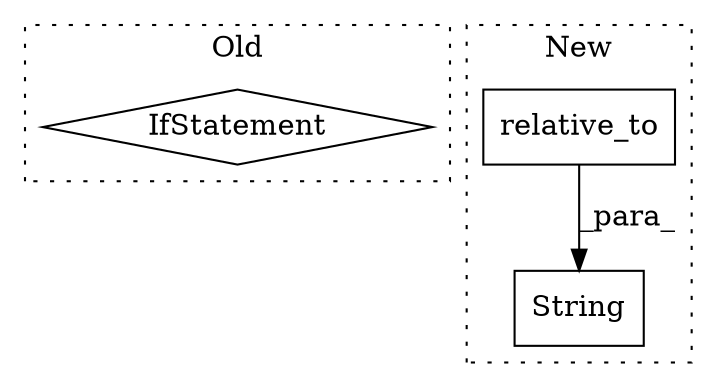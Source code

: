 digraph G {
subgraph cluster0 {
1 [label="IfStatement" a="25" s="1052" l="20" shape="diamond"];
label = "Old";
style="dotted";
}
subgraph cluster1 {
2 [label="relative_to" a="32" s="984,1006" l="12,1" shape="box"];
3 [label="String" a="32" s="964,1007" l="7,1" shape="box"];
label = "New";
style="dotted";
}
2 -> 3 [label="_para_"];
}